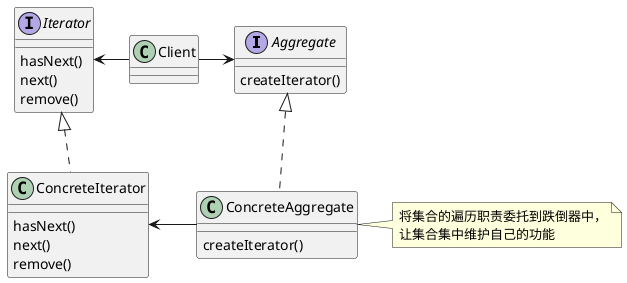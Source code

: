 @startuml

interface Aggregate{
    createIterator()
}


class ConcreteAggregate{
        createIterator()
}
note right: 将集合的遍历职责委托到跌倒器中，\n让集合集中维护自己的功能

interface Iterator{
    hasNext()
    next()
    remove()
}

class ConcreteIterator{
        hasNext()
        next()
        remove()
}

Aggregate <|.. ConcreteAggregate
Iterator <|.. ConcreteIterator

ConcreteIterator <- ConcreteAggregate

Client -> Aggregate
Iterator <- Client


@enduml